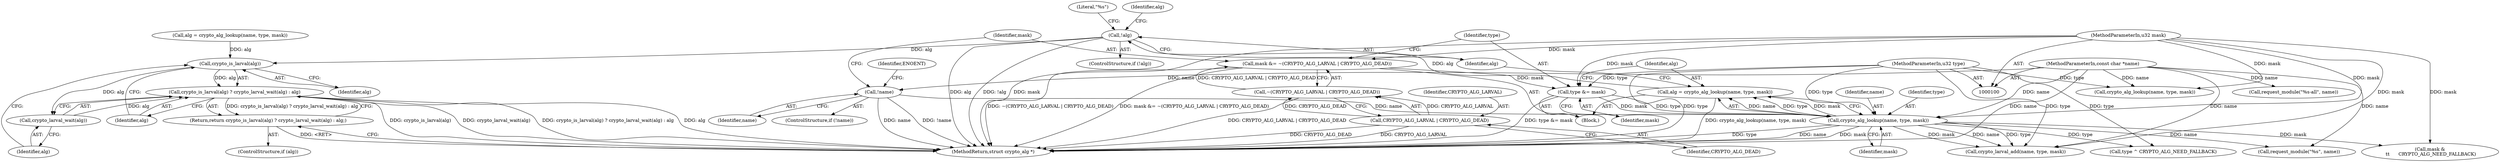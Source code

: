 digraph "0_linux_5d26a105b5a73e5635eae0629b42fa0a90e07b7b@pointer" {
"1000129" [label="(Call,!alg)"];
"1000122" [label="(Call,alg = crypto_alg_lookup(name, type, mask))"];
"1000124" [label="(Call,crypto_alg_lookup(name, type, mask))"];
"1000107" [label="(Call,!name)"];
"1000101" [label="(MethodParameterIn,const char *name)"];
"1000119" [label="(Call,type &= mask)"];
"1000102" [label="(MethodParameterIn,u32 type)"];
"1000113" [label="(Call,mask &= ~(CRYPTO_ALG_LARVAL | CRYPTO_ALG_DEAD))"];
"1000103" [label="(MethodParameterIn,u32 mask)"];
"1000115" [label="(Call,~(CRYPTO_ALG_LARVAL | CRYPTO_ALG_DEAD))"];
"1000116" [label="(Call,CRYPTO_ALG_LARVAL | CRYPTO_ALG_DEAD)"];
"1000157" [label="(Call,crypto_is_larval(alg))"];
"1000156" [label="(Call,crypto_is_larval(alg) ? crypto_larval_wait(alg) : alg)"];
"1000155" [label="(Return,return crypto_is_larval(alg) ? crypto_larval_wait(alg) : alg;)"];
"1000159" [label="(Call,crypto_larval_wait(alg))"];
"1000120" [label="(Identifier,type)"];
"1000124" [label="(Call,crypto_alg_lookup(name, type, mask))"];
"1000141" [label="(Call,mask &\n \t\t      CRYPTO_ALG_NEED_FALLBACK)"];
"1000102" [label="(MethodParameterIn,u32 type)"];
"1000149" [label="(Call,crypto_alg_lookup(name, type, mask))"];
"1000121" [label="(Identifier,mask)"];
"1000126" [label="(Identifier,type)"];
"1000160" [label="(Identifier,alg)"];
"1000147" [label="(Call,alg = crypto_alg_lookup(name, type, mask))"];
"1000167" [label="(MethodReturn,struct crypto_alg *)"];
"1000153" [label="(ControlStructure,if (alg))"];
"1000129" [label="(Call,!alg)"];
"1000156" [label="(Call,crypto_is_larval(alg) ? crypto_larval_wait(alg) : alg)"];
"1000122" [label="(Call,alg = crypto_alg_lookup(name, type, mask))"];
"1000127" [label="(Identifier,mask)"];
"1000101" [label="(MethodParameterIn,const char *name)"];
"1000118" [label="(Identifier,CRYPTO_ALG_DEAD)"];
"1000119" [label="(Call,type &= mask)"];
"1000112" [label="(Identifier,ENOENT)"];
"1000157" [label="(Call,crypto_is_larval(alg))"];
"1000125" [label="(Identifier,name)"];
"1000114" [label="(Identifier,mask)"];
"1000159" [label="(Call,crypto_larval_wait(alg))"];
"1000107" [label="(Call,!name)"];
"1000163" [label="(Call,crypto_larval_add(name, type, mask))"];
"1000161" [label="(Identifier,alg)"];
"1000115" [label="(Call,~(CRYPTO_ALG_LARVAL | CRYPTO_ALG_DEAD))"];
"1000132" [label="(Call,request_module(\"%s\", name))"];
"1000104" [label="(Block,)"];
"1000106" [label="(ControlStructure,if (!name))"];
"1000123" [label="(Identifier,alg)"];
"1000128" [label="(ControlStructure,if (!alg))"];
"1000133" [label="(Literal,\"%s\")"];
"1000116" [label="(Call,CRYPTO_ALG_LARVAL | CRYPTO_ALG_DEAD)"];
"1000138" [label="(Call,type ^ CRYPTO_ALG_NEED_FALLBACK)"];
"1000158" [label="(Identifier,alg)"];
"1000155" [label="(Return,return crypto_is_larval(alg) ? crypto_larval_wait(alg) : alg;)"];
"1000113" [label="(Call,mask &= ~(CRYPTO_ALG_LARVAL | CRYPTO_ALG_DEAD))"];
"1000154" [label="(Identifier,alg)"];
"1000108" [label="(Identifier,name)"];
"1000103" [label="(MethodParameterIn,u32 mask)"];
"1000117" [label="(Identifier,CRYPTO_ALG_LARVAL)"];
"1000144" [label="(Call,request_module(\"%s-all\", name))"];
"1000130" [label="(Identifier,alg)"];
"1000129" -> "1000128"  [label="AST: "];
"1000129" -> "1000130"  [label="CFG: "];
"1000130" -> "1000129"  [label="AST: "];
"1000133" -> "1000129"  [label="CFG: "];
"1000154" -> "1000129"  [label="CFG: "];
"1000129" -> "1000167"  [label="DDG: alg"];
"1000129" -> "1000167"  [label="DDG: !alg"];
"1000122" -> "1000129"  [label="DDG: alg"];
"1000129" -> "1000157"  [label="DDG: alg"];
"1000122" -> "1000104"  [label="AST: "];
"1000122" -> "1000124"  [label="CFG: "];
"1000123" -> "1000122"  [label="AST: "];
"1000124" -> "1000122"  [label="AST: "];
"1000130" -> "1000122"  [label="CFG: "];
"1000122" -> "1000167"  [label="DDG: crypto_alg_lookup(name, type, mask)"];
"1000124" -> "1000122"  [label="DDG: name"];
"1000124" -> "1000122"  [label="DDG: type"];
"1000124" -> "1000122"  [label="DDG: mask"];
"1000124" -> "1000127"  [label="CFG: "];
"1000125" -> "1000124"  [label="AST: "];
"1000126" -> "1000124"  [label="AST: "];
"1000127" -> "1000124"  [label="AST: "];
"1000124" -> "1000167"  [label="DDG: name"];
"1000124" -> "1000167"  [label="DDG: mask"];
"1000124" -> "1000167"  [label="DDG: type"];
"1000107" -> "1000124"  [label="DDG: name"];
"1000101" -> "1000124"  [label="DDG: name"];
"1000119" -> "1000124"  [label="DDG: type"];
"1000119" -> "1000124"  [label="DDG: mask"];
"1000102" -> "1000124"  [label="DDG: type"];
"1000103" -> "1000124"  [label="DDG: mask"];
"1000124" -> "1000132"  [label="DDG: name"];
"1000124" -> "1000138"  [label="DDG: type"];
"1000124" -> "1000141"  [label="DDG: mask"];
"1000124" -> "1000163"  [label="DDG: name"];
"1000124" -> "1000163"  [label="DDG: type"];
"1000124" -> "1000163"  [label="DDG: mask"];
"1000107" -> "1000106"  [label="AST: "];
"1000107" -> "1000108"  [label="CFG: "];
"1000108" -> "1000107"  [label="AST: "];
"1000112" -> "1000107"  [label="CFG: "];
"1000114" -> "1000107"  [label="CFG: "];
"1000107" -> "1000167"  [label="DDG: name"];
"1000107" -> "1000167"  [label="DDG: !name"];
"1000101" -> "1000107"  [label="DDG: name"];
"1000101" -> "1000100"  [label="AST: "];
"1000101" -> "1000167"  [label="DDG: name"];
"1000101" -> "1000132"  [label="DDG: name"];
"1000101" -> "1000144"  [label="DDG: name"];
"1000101" -> "1000149"  [label="DDG: name"];
"1000101" -> "1000163"  [label="DDG: name"];
"1000119" -> "1000104"  [label="AST: "];
"1000119" -> "1000121"  [label="CFG: "];
"1000120" -> "1000119"  [label="AST: "];
"1000121" -> "1000119"  [label="AST: "];
"1000123" -> "1000119"  [label="CFG: "];
"1000119" -> "1000167"  [label="DDG: type &= mask"];
"1000102" -> "1000119"  [label="DDG: type"];
"1000113" -> "1000119"  [label="DDG: mask"];
"1000103" -> "1000119"  [label="DDG: mask"];
"1000102" -> "1000100"  [label="AST: "];
"1000102" -> "1000167"  [label="DDG: type"];
"1000102" -> "1000138"  [label="DDG: type"];
"1000102" -> "1000149"  [label="DDG: type"];
"1000102" -> "1000163"  [label="DDG: type"];
"1000113" -> "1000104"  [label="AST: "];
"1000113" -> "1000115"  [label="CFG: "];
"1000114" -> "1000113"  [label="AST: "];
"1000115" -> "1000113"  [label="AST: "];
"1000120" -> "1000113"  [label="CFG: "];
"1000113" -> "1000167"  [label="DDG: ~(CRYPTO_ALG_LARVAL | CRYPTO_ALG_DEAD)"];
"1000113" -> "1000167"  [label="DDG: mask &= ~(CRYPTO_ALG_LARVAL | CRYPTO_ALG_DEAD)"];
"1000103" -> "1000113"  [label="DDG: mask"];
"1000115" -> "1000113"  [label="DDG: CRYPTO_ALG_LARVAL | CRYPTO_ALG_DEAD"];
"1000103" -> "1000100"  [label="AST: "];
"1000103" -> "1000167"  [label="DDG: mask"];
"1000103" -> "1000141"  [label="DDG: mask"];
"1000103" -> "1000149"  [label="DDG: mask"];
"1000103" -> "1000163"  [label="DDG: mask"];
"1000115" -> "1000116"  [label="CFG: "];
"1000116" -> "1000115"  [label="AST: "];
"1000115" -> "1000167"  [label="DDG: CRYPTO_ALG_LARVAL | CRYPTO_ALG_DEAD"];
"1000116" -> "1000115"  [label="DDG: CRYPTO_ALG_LARVAL"];
"1000116" -> "1000115"  [label="DDG: CRYPTO_ALG_DEAD"];
"1000116" -> "1000118"  [label="CFG: "];
"1000117" -> "1000116"  [label="AST: "];
"1000118" -> "1000116"  [label="AST: "];
"1000116" -> "1000167"  [label="DDG: CRYPTO_ALG_DEAD"];
"1000116" -> "1000167"  [label="DDG: CRYPTO_ALG_LARVAL"];
"1000157" -> "1000156"  [label="AST: "];
"1000157" -> "1000158"  [label="CFG: "];
"1000158" -> "1000157"  [label="AST: "];
"1000160" -> "1000157"  [label="CFG: "];
"1000161" -> "1000157"  [label="CFG: "];
"1000157" -> "1000156"  [label="DDG: alg"];
"1000147" -> "1000157"  [label="DDG: alg"];
"1000157" -> "1000159"  [label="DDG: alg"];
"1000156" -> "1000155"  [label="AST: "];
"1000156" -> "1000159"  [label="CFG: "];
"1000156" -> "1000161"  [label="CFG: "];
"1000159" -> "1000156"  [label="AST: "];
"1000161" -> "1000156"  [label="AST: "];
"1000155" -> "1000156"  [label="CFG: "];
"1000156" -> "1000167"  [label="DDG: crypto_is_larval(alg)"];
"1000156" -> "1000167"  [label="DDG: crypto_larval_wait(alg)"];
"1000156" -> "1000167"  [label="DDG: crypto_is_larval(alg) ? crypto_larval_wait(alg) : alg"];
"1000156" -> "1000167"  [label="DDG: alg"];
"1000156" -> "1000155"  [label="DDG: crypto_is_larval(alg) ? crypto_larval_wait(alg) : alg"];
"1000159" -> "1000156"  [label="DDG: alg"];
"1000155" -> "1000153"  [label="AST: "];
"1000167" -> "1000155"  [label="CFG: "];
"1000155" -> "1000167"  [label="DDG: <RET>"];
"1000159" -> "1000160"  [label="CFG: "];
"1000160" -> "1000159"  [label="AST: "];
}
